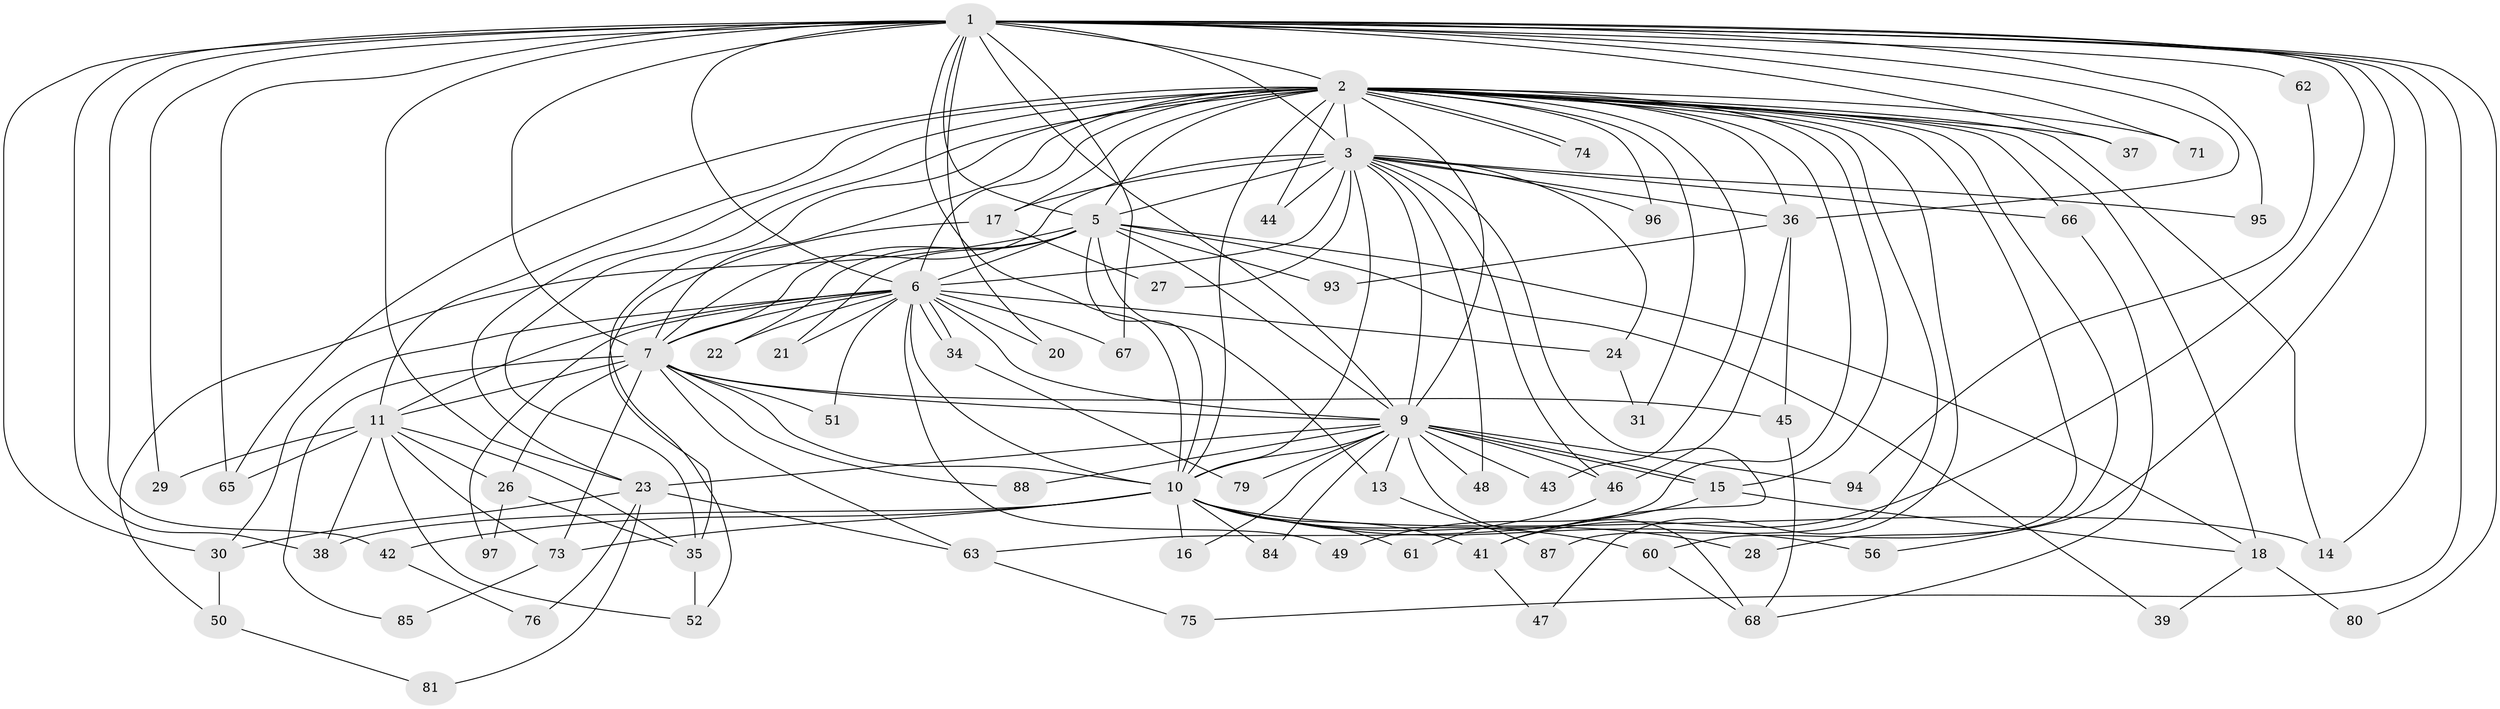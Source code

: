 // original degree distribution, {18: 0.020618556701030927, 24: 0.010309278350515464, 21: 0.030927835051546393, 20: 0.010309278350515464, 17: 0.010309278350515464, 23: 0.020618556701030927, 10: 0.010309278350515464, 3: 0.18556701030927836, 5: 0.030927835051546393, 2: 0.5773195876288659, 4: 0.07216494845360824, 7: 0.010309278350515464, 6: 0.010309278350515464}
// Generated by graph-tools (version 1.1) at 2025/41/03/06/25 10:41:40]
// undirected, 70 vertices, 169 edges
graph export_dot {
graph [start="1"]
  node [color=gray90,style=filled];
  1 [super="+8"];
  2 [super="+4"];
  3 [super="+33"];
  5 [super="+64"];
  6 [super="+53"];
  7 [super="+90"];
  9 [super="+32"];
  10 [super="+12"];
  11 [super="+40"];
  13;
  14 [super="+19"];
  15 [super="+69"];
  16;
  17 [super="+54"];
  18 [super="+25"];
  20;
  21;
  22;
  23 [super="+58"];
  24;
  26 [super="+55"];
  27;
  28;
  29;
  30 [super="+77"];
  31;
  34;
  35 [super="+59"];
  36 [super="+70"];
  37;
  38 [super="+92"];
  39;
  41 [super="+57"];
  42;
  43;
  44;
  45;
  46 [super="+86"];
  47;
  48;
  49;
  50;
  51;
  52 [super="+89"];
  56;
  60;
  61;
  62;
  63 [super="+91"];
  65 [super="+82"];
  66 [super="+78"];
  67;
  68 [super="+72"];
  71;
  73 [super="+83"];
  74;
  75;
  76;
  79;
  80;
  81;
  84;
  85;
  87;
  88;
  93;
  94;
  95;
  96;
  97;
  1 -- 2 [weight=4];
  1 -- 3 [weight=2];
  1 -- 5 [weight=2];
  1 -- 6 [weight=2];
  1 -- 7 [weight=2];
  1 -- 9 [weight=3];
  1 -- 10 [weight=3];
  1 -- 29;
  1 -- 36;
  1 -- 41;
  1 -- 56;
  1 -- 62 [weight=2];
  1 -- 67;
  1 -- 75;
  1 -- 80;
  1 -- 65;
  1 -- 71;
  1 -- 14;
  1 -- 20;
  1 -- 23;
  1 -- 30;
  1 -- 95;
  1 -- 37;
  1 -- 38;
  1 -- 42;
  2 -- 3 [weight=2];
  2 -- 5 [weight=3];
  2 -- 6 [weight=2];
  2 -- 7 [weight=3];
  2 -- 9 [weight=2];
  2 -- 10 [weight=2];
  2 -- 17;
  2 -- 28;
  2 -- 31;
  2 -- 35;
  2 -- 43;
  2 -- 60;
  2 -- 63;
  2 -- 71;
  2 -- 74;
  2 -- 74;
  2 -- 87;
  2 -- 96;
  2 -- 15;
  2 -- 66;
  2 -- 11;
  2 -- 14;
  2 -- 23;
  2 -- 37;
  2 -- 44;
  2 -- 47;
  2 -- 52;
  2 -- 36;
  2 -- 65;
  2 -- 18;
  3 -- 5;
  3 -- 6 [weight=2];
  3 -- 7;
  3 -- 9;
  3 -- 10;
  3 -- 17 [weight=2];
  3 -- 24;
  3 -- 27;
  3 -- 36;
  3 -- 44;
  3 -- 46;
  3 -- 66;
  3 -- 95;
  3 -- 96;
  3 -- 48;
  3 -- 41;
  5 -- 6;
  5 -- 7;
  5 -- 9;
  5 -- 10;
  5 -- 13;
  5 -- 18;
  5 -- 21;
  5 -- 22;
  5 -- 39;
  5 -- 50;
  5 -- 93;
  6 -- 7;
  6 -- 9;
  6 -- 10 [weight=2];
  6 -- 20;
  6 -- 21;
  6 -- 22;
  6 -- 24;
  6 -- 34;
  6 -- 34;
  6 -- 49;
  6 -- 51;
  6 -- 67;
  6 -- 97;
  6 -- 11;
  6 -- 30;
  7 -- 9;
  7 -- 10;
  7 -- 11;
  7 -- 26;
  7 -- 45;
  7 -- 51;
  7 -- 85;
  7 -- 88;
  7 -- 73;
  7 -- 63;
  9 -- 10;
  9 -- 13;
  9 -- 15;
  9 -- 15;
  9 -- 16;
  9 -- 23;
  9 -- 43;
  9 -- 48;
  9 -- 68;
  9 -- 79;
  9 -- 84;
  9 -- 88;
  9 -- 94;
  9 -- 46;
  10 -- 16;
  10 -- 28;
  10 -- 41;
  10 -- 42;
  10 -- 56;
  10 -- 61;
  10 -- 73;
  10 -- 84;
  10 -- 60;
  10 -- 38;
  10 -- 14;
  11 -- 26;
  11 -- 29;
  11 -- 38;
  11 -- 52;
  11 -- 65;
  11 -- 73;
  11 -- 35;
  13 -- 87;
  15 -- 18;
  15 -- 49;
  17 -- 27;
  17 -- 35;
  18 -- 80;
  18 -- 39;
  23 -- 30;
  23 -- 63;
  23 -- 76;
  23 -- 81;
  24 -- 31;
  26 -- 97;
  26 -- 35;
  30 -- 50;
  34 -- 79;
  35 -- 52;
  36 -- 45;
  36 -- 46;
  36 -- 93;
  41 -- 47;
  42 -- 76;
  45 -- 68;
  46 -- 61;
  50 -- 81;
  60 -- 68;
  62 -- 94;
  63 -- 75;
  66 -- 68;
  73 -- 85;
}
